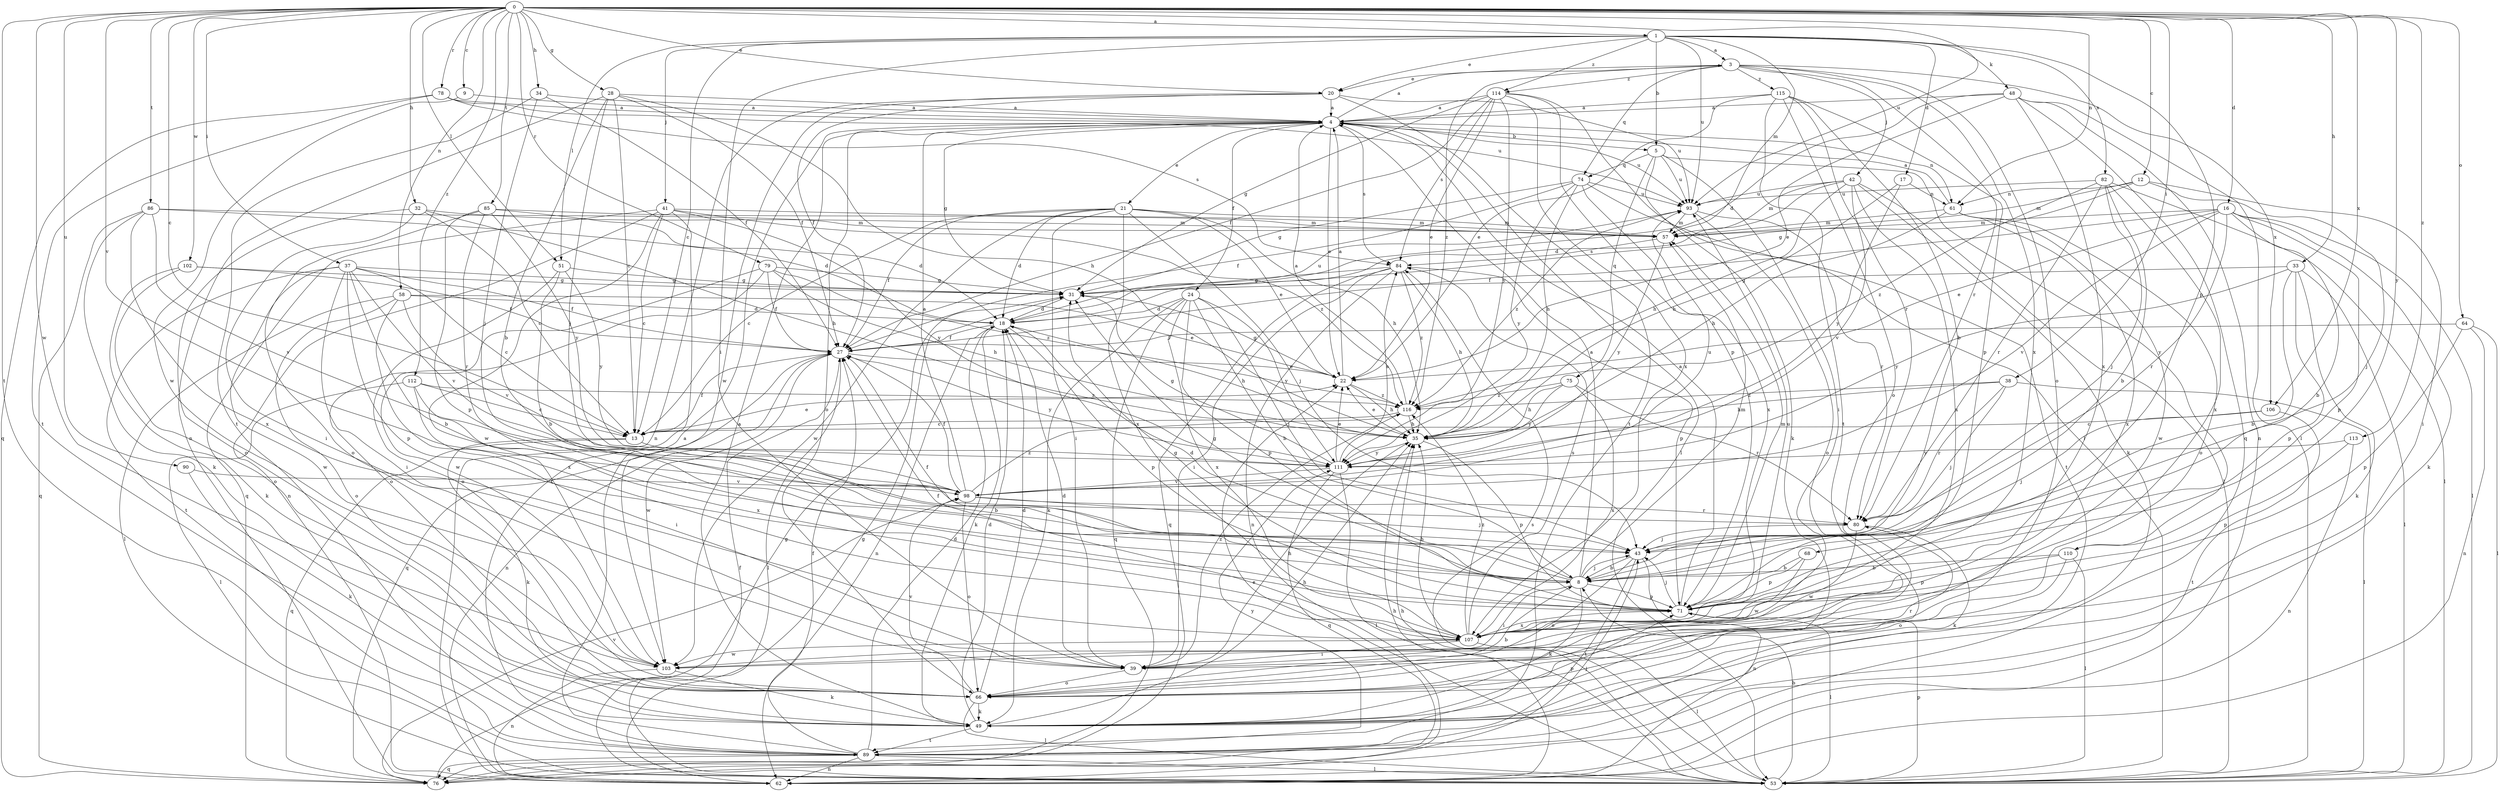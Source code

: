 strict digraph  {
0;
1;
3;
4;
5;
8;
9;
12;
13;
16;
17;
18;
20;
21;
22;
24;
27;
28;
31;
32;
33;
34;
35;
37;
38;
39;
41;
42;
43;
48;
49;
51;
53;
57;
58;
61;
62;
64;
66;
68;
71;
74;
75;
76;
78;
79;
80;
82;
84;
85;
86;
89;
90;
93;
98;
102;
103;
106;
107;
110;
111;
112;
113;
114;
115;
116;
0 -> 1  [label=a];
0 -> 9  [label=c];
0 -> 12  [label=c];
0 -> 13  [label=c];
0 -> 16  [label=d];
0 -> 20  [label=e];
0 -> 28  [label=g];
0 -> 32  [label=h];
0 -> 33  [label=h];
0 -> 34  [label=h];
0 -> 37  [label=i];
0 -> 38  [label=i];
0 -> 51  [label=l];
0 -> 58  [label=n];
0 -> 61  [label=n];
0 -> 64  [label=o];
0 -> 78  [label=r];
0 -> 79  [label=r];
0 -> 85  [label=t];
0 -> 86  [label=t];
0 -> 89  [label=t];
0 -> 90  [label=u];
0 -> 93  [label=u];
0 -> 98  [label=v];
0 -> 102  [label=w];
0 -> 103  [label=w];
0 -> 106  [label=x];
0 -> 110  [label=y];
0 -> 112  [label=z];
0 -> 113  [label=z];
1 -> 3  [label=a];
1 -> 5  [label=b];
1 -> 13  [label=c];
1 -> 17  [label=d];
1 -> 20  [label=e];
1 -> 39  [label=i];
1 -> 41  [label=j];
1 -> 48  [label=k];
1 -> 51  [label=l];
1 -> 57  [label=m];
1 -> 68  [label=p];
1 -> 82  [label=s];
1 -> 93  [label=u];
1 -> 114  [label=z];
3 -> 20  [label=e];
3 -> 42  [label=j];
3 -> 66  [label=o];
3 -> 74  [label=q];
3 -> 80  [label=r];
3 -> 106  [label=x];
3 -> 107  [label=x];
3 -> 114  [label=z];
3 -> 115  [label=z];
3 -> 116  [label=z];
4 -> 3  [label=a];
4 -> 5  [label=b];
4 -> 21  [label=e];
4 -> 22  [label=e];
4 -> 24  [label=f];
4 -> 31  [label=g];
4 -> 53  [label=l];
4 -> 61  [label=n];
4 -> 66  [label=o];
4 -> 84  [label=s];
4 -> 93  [label=u];
5 -> 39  [label=i];
5 -> 49  [label=k];
5 -> 74  [label=q];
5 -> 75  [label=q];
5 -> 93  [label=u];
5 -> 110  [label=y];
8 -> 4  [label=a];
8 -> 18  [label=d];
8 -> 27  [label=f];
8 -> 31  [label=g];
8 -> 39  [label=i];
8 -> 43  [label=j];
8 -> 49  [label=k];
8 -> 57  [label=m];
8 -> 71  [label=p];
9 -> 4  [label=a];
9 -> 103  [label=w];
12 -> 31  [label=g];
12 -> 39  [label=i];
12 -> 43  [label=j];
12 -> 57  [label=m];
12 -> 61  [label=n];
13 -> 8  [label=b];
13 -> 22  [label=e];
13 -> 27  [label=f];
13 -> 49  [label=k];
13 -> 76  [label=q];
16 -> 8  [label=b];
16 -> 22  [label=e];
16 -> 27  [label=f];
16 -> 49  [label=k];
16 -> 53  [label=l];
16 -> 57  [label=m];
16 -> 71  [label=p];
16 -> 80  [label=r];
16 -> 98  [label=v];
17 -> 35  [label=h];
17 -> 61  [label=n];
17 -> 111  [label=y];
18 -> 27  [label=f];
18 -> 35  [label=h];
18 -> 49  [label=k];
18 -> 62  [label=n];
18 -> 71  [label=p];
18 -> 93  [label=u];
20 -> 4  [label=a];
20 -> 27  [label=f];
20 -> 62  [label=n];
20 -> 89  [label=t];
20 -> 93  [label=u];
20 -> 103  [label=w];
21 -> 13  [label=c];
21 -> 18  [label=d];
21 -> 22  [label=e];
21 -> 27  [label=f];
21 -> 35  [label=h];
21 -> 39  [label=i];
21 -> 43  [label=j];
21 -> 57  [label=m];
21 -> 103  [label=w];
21 -> 107  [label=x];
22 -> 4  [label=a];
22 -> 31  [label=g];
22 -> 35  [label=h];
22 -> 116  [label=z];
24 -> 8  [label=b];
24 -> 18  [label=d];
24 -> 43  [label=j];
24 -> 49  [label=k];
24 -> 71  [label=p];
24 -> 76  [label=q];
24 -> 107  [label=x];
24 -> 111  [label=y];
27 -> 22  [label=e];
27 -> 53  [label=l];
27 -> 62  [label=n];
27 -> 76  [label=q];
27 -> 103  [label=w];
27 -> 111  [label=y];
28 -> 4  [label=a];
28 -> 8  [label=b];
28 -> 13  [label=c];
28 -> 27  [label=f];
28 -> 35  [label=h];
28 -> 43  [label=j];
28 -> 62  [label=n];
31 -> 18  [label=d];
32 -> 13  [label=c];
32 -> 35  [label=h];
32 -> 39  [label=i];
32 -> 57  [label=m];
32 -> 66  [label=o];
33 -> 8  [label=b];
33 -> 31  [label=g];
33 -> 49  [label=k];
33 -> 53  [label=l];
33 -> 71  [label=p];
33 -> 111  [label=y];
34 -> 4  [label=a];
34 -> 27  [label=f];
34 -> 43  [label=j];
34 -> 89  [label=t];
35 -> 22  [label=e];
35 -> 71  [label=p];
35 -> 111  [label=y];
37 -> 8  [label=b];
37 -> 13  [label=c];
37 -> 27  [label=f];
37 -> 31  [label=g];
37 -> 39  [label=i];
37 -> 71  [label=p];
37 -> 89  [label=t];
37 -> 98  [label=v];
37 -> 103  [label=w];
38 -> 35  [label=h];
38 -> 43  [label=j];
38 -> 53  [label=l];
38 -> 80  [label=r];
38 -> 116  [label=z];
39 -> 18  [label=d];
39 -> 35  [label=h];
39 -> 66  [label=o];
39 -> 116  [label=z];
41 -> 13  [label=c];
41 -> 57  [label=m];
41 -> 62  [label=n];
41 -> 76  [label=q];
41 -> 89  [label=t];
41 -> 103  [label=w];
41 -> 111  [label=y];
41 -> 116  [label=z];
42 -> 18  [label=d];
42 -> 35  [label=h];
42 -> 49  [label=k];
42 -> 53  [label=l];
42 -> 57  [label=m];
42 -> 93  [label=u];
42 -> 98  [label=v];
42 -> 107  [label=x];
43 -> 8  [label=b];
43 -> 62  [label=n];
43 -> 66  [label=o];
43 -> 89  [label=t];
48 -> 4  [label=a];
48 -> 18  [label=d];
48 -> 22  [label=e];
48 -> 53  [label=l];
48 -> 62  [label=n];
48 -> 76  [label=q];
48 -> 107  [label=x];
49 -> 4  [label=a];
49 -> 18  [label=d];
49 -> 35  [label=h];
49 -> 71  [label=p];
49 -> 89  [label=t];
51 -> 8  [label=b];
51 -> 31  [label=g];
51 -> 66  [label=o];
51 -> 111  [label=y];
53 -> 8  [label=b];
53 -> 22  [label=e];
53 -> 27  [label=f];
53 -> 35  [label=h];
53 -> 71  [label=p];
53 -> 84  [label=s];
57 -> 84  [label=s];
57 -> 111  [label=y];
58 -> 18  [label=d];
58 -> 22  [label=e];
58 -> 53  [label=l];
58 -> 66  [label=o];
58 -> 98  [label=v];
58 -> 107  [label=x];
61 -> 4  [label=a];
61 -> 35  [label=h];
61 -> 57  [label=m];
61 -> 66  [label=o];
61 -> 103  [label=w];
61 -> 107  [label=x];
62 -> 31  [label=g];
62 -> 35  [label=h];
64 -> 27  [label=f];
64 -> 53  [label=l];
64 -> 62  [label=n];
64 -> 71  [label=p];
66 -> 8  [label=b];
66 -> 18  [label=d];
66 -> 49  [label=k];
66 -> 53  [label=l];
66 -> 80  [label=r];
66 -> 98  [label=v];
68 -> 8  [label=b];
68 -> 71  [label=p];
68 -> 103  [label=w];
71 -> 4  [label=a];
71 -> 31  [label=g];
71 -> 43  [label=j];
71 -> 53  [label=l];
71 -> 57  [label=m];
71 -> 107  [label=x];
74 -> 27  [label=f];
74 -> 31  [label=g];
74 -> 35  [label=h];
74 -> 89  [label=t];
74 -> 93  [label=u];
74 -> 107  [label=x];
74 -> 111  [label=y];
75 -> 35  [label=h];
75 -> 80  [label=r];
75 -> 107  [label=x];
75 -> 111  [label=y];
75 -> 116  [label=z];
76 -> 31  [label=g];
76 -> 43  [label=j];
76 -> 98  [label=v];
78 -> 4  [label=a];
78 -> 76  [label=q];
78 -> 84  [label=s];
78 -> 89  [label=t];
78 -> 93  [label=u];
79 -> 27  [label=f];
79 -> 31  [label=g];
79 -> 35  [label=h];
79 -> 66  [label=o];
79 -> 103  [label=w];
79 -> 116  [label=z];
80 -> 43  [label=j];
80 -> 49  [label=k];
80 -> 103  [label=w];
82 -> 8  [label=b];
82 -> 43  [label=j];
82 -> 53  [label=l];
82 -> 80  [label=r];
82 -> 93  [label=u];
82 -> 107  [label=x];
82 -> 116  [label=z];
84 -> 31  [label=g];
84 -> 35  [label=h];
84 -> 39  [label=i];
84 -> 62  [label=n];
84 -> 71  [label=p];
84 -> 76  [label=q];
84 -> 116  [label=z];
85 -> 18  [label=d];
85 -> 57  [label=m];
85 -> 66  [label=o];
85 -> 71  [label=p];
85 -> 80  [label=r];
85 -> 111  [label=y];
86 -> 18  [label=d];
86 -> 49  [label=k];
86 -> 57  [label=m];
86 -> 76  [label=q];
86 -> 98  [label=v];
86 -> 107  [label=x];
89 -> 4  [label=a];
89 -> 18  [label=d];
89 -> 27  [label=f];
89 -> 53  [label=l];
89 -> 62  [label=n];
89 -> 76  [label=q];
89 -> 111  [label=y];
90 -> 49  [label=k];
90 -> 98  [label=v];
93 -> 57  [label=m];
93 -> 66  [label=o];
93 -> 80  [label=r];
93 -> 116  [label=z];
98 -> 4  [label=a];
98 -> 27  [label=f];
98 -> 43  [label=j];
98 -> 66  [label=o];
98 -> 80  [label=r];
98 -> 93  [label=u];
98 -> 116  [label=z];
102 -> 27  [label=f];
102 -> 31  [label=g];
102 -> 49  [label=k];
102 -> 66  [label=o];
103 -> 49  [label=k];
103 -> 62  [label=n];
106 -> 13  [label=c];
106 -> 43  [label=j];
106 -> 89  [label=t];
107 -> 27  [label=f];
107 -> 35  [label=h];
107 -> 39  [label=i];
107 -> 53  [label=l];
107 -> 84  [label=s];
107 -> 93  [label=u];
107 -> 103  [label=w];
107 -> 116  [label=z];
110 -> 8  [label=b];
110 -> 53  [label=l];
110 -> 66  [label=o];
110 -> 71  [label=p];
111 -> 22  [label=e];
111 -> 31  [label=g];
111 -> 53  [label=l];
111 -> 76  [label=q];
111 -> 84  [label=s];
111 -> 98  [label=v];
112 -> 13  [label=c];
112 -> 39  [label=i];
112 -> 53  [label=l];
112 -> 107  [label=x];
112 -> 116  [label=z];
113 -> 62  [label=n];
113 -> 71  [label=p];
113 -> 111  [label=y];
114 -> 4  [label=a];
114 -> 22  [label=e];
114 -> 27  [label=f];
114 -> 31  [label=g];
114 -> 53  [label=l];
114 -> 71  [label=p];
114 -> 84  [label=s];
114 -> 107  [label=x];
114 -> 111  [label=y];
115 -> 4  [label=a];
115 -> 8  [label=b];
115 -> 22  [label=e];
115 -> 66  [label=o];
115 -> 71  [label=p];
115 -> 80  [label=r];
115 -> 89  [label=t];
116 -> 4  [label=a];
116 -> 13  [label=c];
116 -> 35  [label=h];
}
